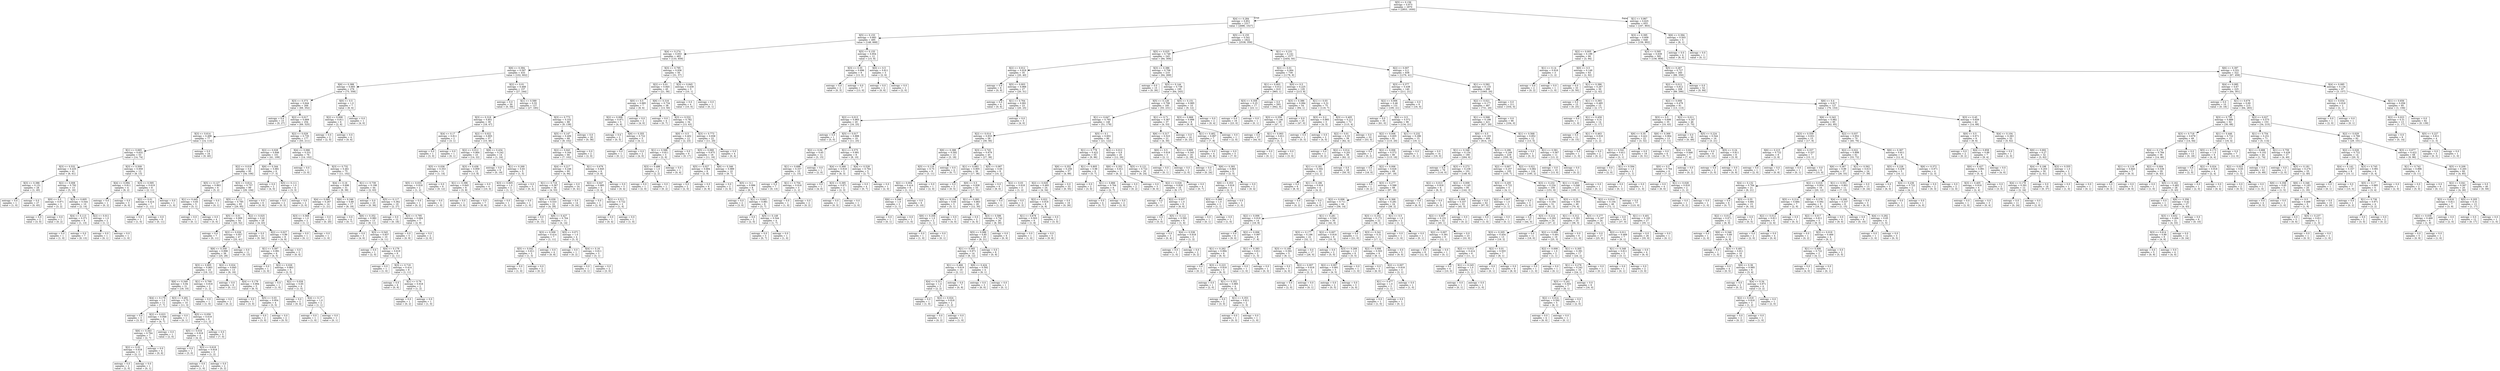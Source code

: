 digraph Tree {
node [shape=box] ;
0 [label="X[5] <= 0.156\nentropy = 0.973\nsamples = 2970\nvalue = [2853, 1930]"] ;
1 [label="X[4] <= 0.284\nentropy = 0.851\nsamples = 2317\nvalue = [2686, 1027]"] ;
0 -> 1 [labeldistance=2.5, labelangle=45, headlabel="True"] ;
2 [label="X[5] <= 0.153\nentropy = 0.683\nsamples = 495\nvalue = [148, 668]"] ;
1 -> 2 ;
3 [label="X[4] <= 0.274\nentropy = 0.653\nsamples = 483\nvalue = [133, 659]"] ;
2 -> 3 ;
4 [label="X[6] <= 0.394\nentropy = 0.597\nsamples = 433\nvalue = [102, 602]"] ;
3 -> 4 ;
5 [label="X[6] <= 0.388\nentropy = 0.665\nsamples = 276\nvalue = [75, 358]"] ;
4 -> 5 ;
6 [label="X[3] <= 0.373\nentropy = 0.644\nsamples = 269\nvalue = [69, 352]"] ;
5 -> 6 ;
7 [label="entropy = 0.0\nsamples = 15\nvalue = [0, 27]"] ;
6 -> 7 ;
8 [label="X[2] <= 0.017\nentropy = 0.669\nsamples = 254\nvalue = [69, 325]"] ;
6 -> 8 ;
9 [label="X[3] <= 0.614\nentropy = 0.498\nsamples = 77\nvalue = [14, 114]"] ;
8 -> 9 ;
10 [label="X[1] <= 0.665\nentropy = 0.632\nsamples = 53\nvalue = [14, 74]"] ;
9 -> 10 ;
11 [label="X[3] <= 0.532\nentropy = 0.435\nsamples = 41\nvalue = [6, 61]"] ;
10 -> 11 ;
12 [label="X[3] <= 0.386\nentropy = 0.151\nsamples = 28\nvalue = [1, 45]"] ;
11 -> 12 ;
13 [label="entropy = 0.0\nsamples = 1\nvalue = [1, 0]"] ;
12 -> 13 ;
14 [label="entropy = 0.0\nsamples = 27\nvalue = [0, 45]"] ;
12 -> 14 ;
15 [label="X[2] <= 0.008\nentropy = 0.792\nsamples = 13\nvalue = [5, 16]"] ;
11 -> 15 ;
16 [label="X[0] <= 0.5\nentropy = 0.971\nsamples = 3\nvalue = [3, 2]"] ;
15 -> 16 ;
17 [label="entropy = 0.0\nsamples = 2\nvalue = [3, 0]"] ;
16 -> 17 ;
18 [label="entropy = 0.0\nsamples = 1\nvalue = [0, 2]"] ;
16 -> 18 ;
19 [label="X[3] <= 0.605\nentropy = 0.544\nsamples = 10\nvalue = [2, 14]"] ;
15 -> 19 ;
20 [label="X[4] <= 0.113\nentropy = 0.371\nsamples = 8\nvalue = [1, 13]"] ;
19 -> 20 ;
21 [label="entropy = 0.0\nsamples = 1\nvalue = [1, 0]"] ;
20 -> 21 ;
22 [label="entropy = 0.0\nsamples = 7\nvalue = [0, 13]"] ;
20 -> 22 ;
23 [label="X[2] <= 0.011\nentropy = 1.0\nsamples = 2\nvalue = [1, 1]"] ;
19 -> 23 ;
24 [label="entropy = 0.0\nsamples = 1\nvalue = [0, 1]"] ;
23 -> 24 ;
25 [label="entropy = 0.0\nsamples = 1\nvalue = [1, 0]"] ;
23 -> 25 ;
26 [label="X[3] <= 0.509\nentropy = 0.959\nsamples = 12\nvalue = [8, 13]"] ;
10 -> 26 ;
27 [label="X[4] <= 0.094\nentropy = 0.811\nsamples = 4\nvalue = [6, 2]"] ;
26 -> 27 ;
28 [label="entropy = 0.0\nsamples = 1\nvalue = [0, 2]"] ;
27 -> 28 ;
29 [label="entropy = 0.0\nsamples = 3\nvalue = [6, 0]"] ;
27 -> 29 ;
30 [label="X[3] <= 0.595\nentropy = 0.619\nsamples = 8\nvalue = [2, 11]"] ;
26 -> 30 ;
31 [label="X[2] <= 0.01\nentropy = 0.414\nsamples = 7\nvalue = [1, 11]"] ;
30 -> 31 ;
32 [label="entropy = 0.0\nsamples = 1\nvalue = [1, 0]"] ;
31 -> 32 ;
33 [label="entropy = 0.0\nsamples = 6\nvalue = [0, 11]"] ;
31 -> 33 ;
34 [label="entropy = 0.0\nsamples = 1\nvalue = [1, 0]"] ;
30 -> 34 ;
35 [label="entropy = 0.0\nsamples = 24\nvalue = [0, 40]"] ;
9 -> 35 ;
36 [label="X[2] <= 0.029\nentropy = 0.735\nsamples = 177\nvalue = [55, 211]"] ;
8 -> 36 ;
37 [label="X[2] <= 0.028\nentropy = 0.846\nsamples = 101\nvalue = [41, 109]"] ;
36 -> 37 ;
38 [label="X[2] <= 0.018\nentropy = 0.8\nsamples = 95\nvalue = [34, 106]"] ;
37 -> 38 ;
39 [label="X[5] <= 0.127\nentropy = 0.863\nsamples = 6\nvalue = [5, 2]"] ;
38 -> 39 ;
40 [label="X[1] <= 0.445\nentropy = 0.65\nsamples = 5\nvalue = [5, 1]"] ;
39 -> 40 ;
41 [label="entropy = 0.0\nsamples = 1\nvalue = [0, 1]"] ;
40 -> 41 ;
42 [label="entropy = 0.0\nsamples = 4\nvalue = [5, 0]"] ;
40 -> 42 ;
43 [label="entropy = 0.0\nsamples = 1\nvalue = [0, 1]"] ;
39 -> 43 ;
44 [label="X[3] <= 0.814\nentropy = 0.757\nsamples = 89\nvalue = [29, 104]"] ;
38 -> 44 ;
45 [label="X[5] <= 0.111\nentropy = 0.785\nsamples = 83\nvalue = [29, 95]"] ;
44 -> 45 ;
46 [label="X[5] <= 0.01\nentropy = 0.909\nsamples = 54\nvalue = [25, 52]"] ;
45 -> 46 ;
47 [label="entropy = 0.0\nsamples = 7\nvalue = [0, 11]"] ;
46 -> 47 ;
48 [label="X[2] <= 0.026\nentropy = 0.957\nsamples = 47\nvalue = [25, 41]"] ;
46 -> 48 ;
49 [label="X[6] <= 0.358\nentropy = 0.998\nsamples = 36\nvalue = [25, 28]"] ;
48 -> 49 ;
50 [label="X[3] <= 0.805\nentropy = 0.963\nsamples = 23\nvalue = [19, 12]"] ;
49 -> 50 ;
51 [label="X[6] <= 0.349\nentropy = 0.94\nsamples = 21\nvalue = [18, 10]"] ;
50 -> 51 ;
52 [label="X[4] <= 0.179\nentropy = 1.0\nsamples = 11\nvalue = [7, 7]"] ;
51 -> 52 ;
53 [label="entropy = 0.0\nsamples = 3\nvalue = [3, 0]"] ;
52 -> 53 ;
54 [label="X[2] <= 0.023\nentropy = 0.946\nsamples = 8\nvalue = [4, 7]"] ;
52 -> 54 ;
55 [label="X[6] <= 0.343\nentropy = 0.764\nsamples = 7\nvalue = [2, 7]"] ;
54 -> 55 ;
56 [label="X[2] <= 0.02\nentropy = 0.918\nsamples = 3\nvalue = [2, 1]"] ;
55 -> 56 ;
57 [label="entropy = 0.0\nsamples = 2\nvalue = [2, 0]"] ;
56 -> 57 ;
58 [label="entropy = 0.0\nsamples = 1\nvalue = [0, 1]"] ;
56 -> 58 ;
59 [label="entropy = 0.0\nsamples = 4\nvalue = [0, 6]"] ;
55 -> 59 ;
60 [label="entropy = 0.0\nsamples = 1\nvalue = [2, 0]"] ;
54 -> 60 ;
61 [label="X[3] <= 0.491\nentropy = 0.75\nsamples = 10\nvalue = [11, 3]"] ;
51 -> 61 ;
62 [label="entropy = 0.0\nsamples = 1\nvalue = [0, 1]"] ;
61 -> 62 ;
63 [label="X[5] <= 0.059\nentropy = 0.619\nsamples = 9\nvalue = [11, 2]"] ;
61 -> 63 ;
64 [label="X[5] <= 0.016\nentropy = 0.918\nsamples = 4\nvalue = [4, 2]"] ;
63 -> 64 ;
65 [label="entropy = 0.0\nsamples = 1\nvalue = [3, 0]"] ;
64 -> 65 ;
66 [label="X[3] <= 0.618\nentropy = 0.918\nsamples = 3\nvalue = [1, 2]"] ;
64 -> 66 ;
67 [label="entropy = 0.0\nsamples = 1\nvalue = [1, 0]"] ;
66 -> 67 ;
68 [label="entropy = 0.0\nsamples = 2\nvalue = [0, 2]"] ;
66 -> 68 ;
69 [label="entropy = 0.0\nsamples = 5\nvalue = [7, 0]"] ;
63 -> 69 ;
70 [label="X[1] <= 0.769\nentropy = 0.918\nsamples = 2\nvalue = [1, 2]"] ;
50 -> 70 ;
71 [label="entropy = 0.0\nsamples = 1\nvalue = [1, 0]"] ;
70 -> 71 ;
72 [label="entropy = 0.0\nsamples = 1\nvalue = [0, 2]"] ;
70 -> 72 ;
73 [label="X[2] <= 0.024\nentropy = 0.845\nsamples = 13\nvalue = [6, 16]"] ;
49 -> 73 ;
74 [label="entropy = 0.0\nsamples = 8\nvalue = [0, 11]"] ;
73 -> 74 ;
75 [label="X[4] <= 0.179\nentropy = 0.994\nsamples = 5\nvalue = [6, 5]"] ;
73 -> 75 ;
76 [label="entropy = 0.0\nsamples = 1\nvalue = [3, 0]"] ;
75 -> 76 ;
77 [label="X[5] <= 0.03\nentropy = 0.954\nsamples = 4\nvalue = [3, 5]"] ;
75 -> 77 ;
78 [label="entropy = 0.0\nsamples = 2\nvalue = [3, 0]"] ;
77 -> 78 ;
79 [label="entropy = 0.0\nsamples = 2\nvalue = [0, 5]"] ;
77 -> 79 ;
80 [label="entropy = 0.0\nsamples = 11\nvalue = [0, 13]"] ;
48 -> 80 ;
81 [label="X[2] <= 0.025\nentropy = 0.42\nsamples = 29\nvalue = [4, 43]"] ;
45 -> 81 ;
82 [label="entropy = 0.0\nsamples = 21\nvalue = [0, 34]"] ;
81 -> 82 ;
83 [label="X[2] <= 0.027\nentropy = 0.89\nsamples = 8\nvalue = [4, 9]"] ;
81 -> 83 ;
84 [label="X[1] <= 0.587\nentropy = 0.991\nsamples = 6\nvalue = [4, 5]"] ;
83 -> 84 ;
85 [label="entropy = 0.0\nsamples = 1\nvalue = [2, 0]"] ;
84 -> 85 ;
86 [label="X[2] <= 0.026\nentropy = 0.863\nsamples = 5\nvalue = [2, 5]"] ;
84 -> 86 ;
87 [label="entropy = 0.0\nsamples = 1\nvalue = [1, 0]"] ;
86 -> 87 ;
88 [label="X[2] <= 0.026\nentropy = 0.65\nsamples = 4\nvalue = [1, 5]"] ;
86 -> 88 ;
89 [label="entropy = 0.0\nsamples = 2\nvalue = [0, 4]"] ;
88 -> 89 ;
90 [label="X[4] <= 0.17\nentropy = 1.0\nsamples = 2\nvalue = [1, 1]"] ;
88 -> 90 ;
91 [label="entropy = 0.0\nsamples = 1\nvalue = [1, 0]"] ;
90 -> 91 ;
92 [label="entropy = 0.0\nsamples = 1\nvalue = [0, 1]"] ;
90 -> 92 ;
93 [label="entropy = 0.0\nsamples = 2\nvalue = [0, 4]"] ;
83 -> 93 ;
94 [label="entropy = 0.0\nsamples = 6\nvalue = [0, 9]"] ;
44 -> 94 ;
95 [label="X[6] <= 0.344\nentropy = 0.881\nsamples = 6\nvalue = [7, 3]"] ;
37 -> 95 ;
96 [label="entropy = 0.0\nsamples = 2\nvalue = [4, 0]"] ;
95 -> 96 ;
97 [label="X[5] <= 0.111\nentropy = 1.0\nsamples = 4\nvalue = [3, 3]"] ;
95 -> 97 ;
98 [label="entropy = 0.0\nsamples = 2\nvalue = [0, 3]"] ;
97 -> 98 ;
99 [label="entropy = 0.0\nsamples = 2\nvalue = [3, 0]"] ;
97 -> 99 ;
100 [label="X[4] <= 0.066\nentropy = 0.531\nsamples = 76\nvalue = [14, 102]"] ;
36 -> 100 ;
101 [label="entropy = 0.0\nsamples = 1\nvalue = [3, 0]"] ;
100 -> 101 ;
102 [label="X[3] <= 0.732\nentropy = 0.461\nsamples = 75\nvalue = [11, 102]"] ;
100 -> 102 ;
103 [label="X[4] <= 0.16\nentropy = 0.696\nsamples = 31\nvalue = [9, 39]"] ;
102 -> 103 ;
104 [label="X[4] <= 0.085\nentropy = 0.267\nsamples = 14\nvalue = [1, 21]"] ;
103 -> 104 ;
105 [label="X[3] <= 0.568\nentropy = 1.0\nsamples = 2\nvalue = [1, 1]"] ;
104 -> 105 ;
106 [label="entropy = 0.0\nsamples = 1\nvalue = [0, 1]"] ;
105 -> 106 ;
107 [label="entropy = 0.0\nsamples = 1\nvalue = [1, 0]"] ;
105 -> 107 ;
108 [label="entropy = 0.0\nsamples = 12\nvalue = [0, 20]"] ;
104 -> 108 ;
109 [label="X[6] <= 0.346\nentropy = 0.89\nsamples = 17\nvalue = [8, 18]"] ;
103 -> 109 ;
110 [label="entropy = 0.0\nsamples = 4\nvalue = [0, 7]"] ;
109 -> 110 ;
111 [label="X[6] <= 0.352\nentropy = 0.982\nsamples = 13\nvalue = [8, 11]"] ;
109 -> 111 ;
112 [label="entropy = 0.0\nsamples = 3\nvalue = [4, 0]"] ;
111 -> 112 ;
113 [label="X[3] <= 0.545\nentropy = 0.837\nsamples = 10\nvalue = [4, 11]"] ;
111 -> 113 ;
114 [label="entropy = 0.0\nsamples = 1\nvalue = [2, 0]"] ;
113 -> 114 ;
115 [label="X[4] <= 0.179\nentropy = 0.619\nsamples = 9\nvalue = [2, 11]"] ;
113 -> 115 ;
116 [label="entropy = 0.0\nsamples = 1\nvalue = [1, 0]"] ;
115 -> 116 ;
117 [label="X[3] <= 0.718\nentropy = 0.414\nsamples = 8\nvalue = [1, 11]"] ;
115 -> 117 ;
118 [label="entropy = 0.0\nsamples = 6\nvalue = [0, 9]"] ;
117 -> 118 ;
119 [label="X[1] <= 0.76\nentropy = 0.918\nsamples = 2\nvalue = [1, 2]"] ;
117 -> 119 ;
120 [label="entropy = 0.0\nsamples = 1\nvalue = [0, 2]"] ;
119 -> 120 ;
121 [label="entropy = 0.0\nsamples = 1\nvalue = [1, 0]"] ;
119 -> 121 ;
122 [label="X[1] <= 0.739\nentropy = 0.198\nsamples = 44\nvalue = [2, 63]"] ;
102 -> 122 ;
123 [label="entropy = 0.0\nsamples = 25\nvalue = [0, 36]"] ;
122 -> 123 ;
124 [label="X[5] <= 0.117\nentropy = 0.362\nsamples = 19\nvalue = [2, 27]"] ;
122 -> 124 ;
125 [label="entropy = 0.0\nsamples = 12\nvalue = [0, 18]"] ;
124 -> 125 ;
126 [label="X[3] <= 0.795\nentropy = 0.684\nsamples = 7\nvalue = [2, 9]"] ;
124 -> 126 ;
127 [label="entropy = 0.0\nsamples = 5\nvalue = [0, 9]"] ;
126 -> 127 ;
128 [label="entropy = 0.0\nsamples = 2\nvalue = [2, 0]"] ;
126 -> 128 ;
129 [label="X[0] <= 0.5\nentropy = 1.0\nsamples = 7\nvalue = [6, 6]"] ;
5 -> 129 ;
130 [label="X[2] <= 0.008\nentropy = 0.811\nsamples = 6\nvalue = [2, 6]"] ;
129 -> 130 ;
131 [label="entropy = 0.0\nsamples = 2\nvalue = [2, 0]"] ;
130 -> 131 ;
132 [label="entropy = 0.0\nsamples = 4\nvalue = [0, 6]"] ;
130 -> 132 ;
133 [label="entropy = 0.0\nsamples = 1\nvalue = [4, 0]"] ;
129 -> 133 ;
134 [label="X[2] <= 0.01\nentropy = 0.468\nsamples = 157\nvalue = [27, 244]"] ;
4 -> 134 ;
135 [label="entropy = 0.0\nsamples = 30\nvalue = [0, 59]"] ;
134 -> 135 ;
136 [label="X[1] <= 0.589\nentropy = 0.55\nsamples = 127\nvalue = [27, 185]"] ;
134 -> 136 ;
137 [label="X[3] <= 0.318\nentropy = 0.851\nsamples = 39\nvalue = [18, 47]"] ;
136 -> 137 ;
138 [label="X[4] <= 0.17\nentropy = 0.811\nsamples = 2\nvalue = [3, 1]"] ;
137 -> 138 ;
139 [label="entropy = 0.0\nsamples = 1\nvalue = [3, 0]"] ;
138 -> 139 ;
140 [label="entropy = 0.0\nsamples = 1\nvalue = [0, 1]"] ;
138 -> 140 ;
141 [label="X[2] <= 0.022\nentropy = 0.805\nsamples = 37\nvalue = [15, 46]"] ;
137 -> 141 ;
142 [label="X[2] <= 0.012\nentropy = 0.964\nsamples = 23\nvalue = [14, 22]"] ;
141 -> 142 ;
143 [label="X[5] <= 0.036\nentropy = 0.353\nsamples = 11\nvalue = [1, 14]"] ;
142 -> 143 ;
144 [label="X[5] <= 0.033\nentropy = 0.918\nsamples = 2\nvalue = [1, 2]"] ;
143 -> 144 ;
145 [label="entropy = 0.0\nsamples = 1\nvalue = [0, 2]"] ;
144 -> 145 ;
146 [label="entropy = 0.0\nsamples = 1\nvalue = [1, 0]"] ;
144 -> 146 ;
147 [label="entropy = 0.0\nsamples = 9\nvalue = [0, 12]"] ;
143 -> 147 ;
148 [label="X[3] <= 0.436\nentropy = 0.959\nsamples = 12\nvalue = [13, 8]"] ;
142 -> 148 ;
149 [label="X[1] <= 0.396\nentropy = 0.845\nsamples = 8\nvalue = [3, 8]"] ;
148 -> 149 ;
150 [label="entropy = 0.0\nsamples = 1\nvalue = [3, 0]"] ;
149 -> 150 ;
151 [label="entropy = 0.0\nsamples = 7\nvalue = [0, 8]"] ;
149 -> 151 ;
152 [label="entropy = 0.0\nsamples = 4\nvalue = [10, 0]"] ;
148 -> 152 ;
153 [label="X[6] <= 0.434\nentropy = 0.242\nsamples = 14\nvalue = [1, 24]"] ;
141 -> 153 ;
154 [label="entropy = 0.0\nsamples = 9\nvalue = [0, 19]"] ;
153 -> 154 ;
155 [label="X[1] <= 0.269\nentropy = 0.65\nsamples = 5\nvalue = [1, 5]"] ;
153 -> 155 ;
156 [label="X[3] <= 0.605\nentropy = 1.0\nsamples = 2\nvalue = [1, 1]"] ;
155 -> 156 ;
157 [label="entropy = 0.0\nsamples = 1\nvalue = [0, 1]"] ;
156 -> 157 ;
158 [label="entropy = 0.0\nsamples = 1\nvalue = [1, 0]"] ;
156 -> 158 ;
159 [label="entropy = 0.0\nsamples = 3\nvalue = [0, 4]"] ;
155 -> 159 ;
160 [label="X[3] <= 0.773\nentropy = 0.332\nsamples = 88\nvalue = [9, 138]"] ;
136 -> 160 ;
161 [label="X[5] <= 0.147\nentropy = 0.406\nsamples = 68\nvalue = [9, 102]"] ;
160 -> 161 ;
162 [label="X[2] <= 0.043\nentropy = 0.344\nsamples = 66\nvalue = [7, 102]"] ;
161 -> 162 ;
163 [label="X[4] <= 0.217\nentropy = 0.246\nsamples = 60\nvalue = [4, 94]"] ;
162 -> 163 ;
164 [label="X[1] <= 0.718\nentropy = 0.367\nsamples = 36\nvalue = [4, 53]"] ;
163 -> 164 ;
165 [label="X[5] <= 0.039\nentropy = 0.533\nsamples = 22\nvalue = [4, 29]"] ;
164 -> 165 ;
166 [label="entropy = 0.0\nsamples = 11\nvalue = [0, 15]"] ;
165 -> 166 ;
167 [label="X[6] <= 0.427\nentropy = 0.764\nsamples = 11\nvalue = [4, 14]"] ;
165 -> 167 ;
168 [label="X[3] <= 0.509\nentropy = 0.414\nsamples = 7\nvalue = [1, 11]"] ;
167 -> 168 ;
169 [label="X[5] <= 0.042\nentropy = 0.811\nsamples = 3\nvalue = [1, 3]"] ;
168 -> 169 ;
170 [label="entropy = 0.0\nsamples = 1\nvalue = [1, 0]"] ;
169 -> 170 ;
171 [label="entropy = 0.0\nsamples = 2\nvalue = [0, 3]"] ;
169 -> 171 ;
172 [label="entropy = 0.0\nsamples = 4\nvalue = [0, 8]"] ;
168 -> 172 ;
173 [label="X[5] <= 0.071\nentropy = 1.0\nsamples = 4\nvalue = [3, 3]"] ;
167 -> 173 ;
174 [label="entropy = 0.0\nsamples = 1\nvalue = [0, 2]"] ;
173 -> 174 ;
175 [label="X[4] <= 0.16\nentropy = 0.811\nsamples = 3\nvalue = [3, 1]"] ;
173 -> 175 ;
176 [label="entropy = 0.0\nsamples = 1\nvalue = [0, 1]"] ;
175 -> 176 ;
177 [label="entropy = 0.0\nsamples = 2\nvalue = [3, 0]"] ;
175 -> 177 ;
178 [label="entropy = 0.0\nsamples = 14\nvalue = [0, 24]"] ;
164 -> 178 ;
179 [label="entropy = 0.0\nsamples = 24\nvalue = [0, 41]"] ;
163 -> 179 ;
180 [label="X[1] <= 0.679\nentropy = 0.845\nsamples = 6\nvalue = [3, 8]"] ;
162 -> 180 ;
181 [label="X[2] <= 0.047\nentropy = 0.985\nsamples = 3\nvalue = [3, 4]"] ;
180 -> 181 ;
182 [label="entropy = 0.0\nsamples = 1\nvalue = [2, 0]"] ;
181 -> 182 ;
183 [label="X[2] <= 0.511\nentropy = 0.722\nsamples = 2\nvalue = [1, 4]"] ;
181 -> 183 ;
184 [label="entropy = 0.0\nsamples = 1\nvalue = [0, 4]"] ;
183 -> 184 ;
185 [label="entropy = 0.0\nsamples = 1\nvalue = [1, 0]"] ;
183 -> 185 ;
186 [label="entropy = 0.0\nsamples = 3\nvalue = [0, 4]"] ;
180 -> 186 ;
187 [label="entropy = 0.0\nsamples = 2\nvalue = [2, 0]"] ;
161 -> 187 ;
188 [label="entropy = 0.0\nsamples = 20\nvalue = [0, 36]"] ;
160 -> 188 ;
189 [label="X[3] <= 0.795\nentropy = 0.936\nsamples = 50\nvalue = [31, 57]"] ;
3 -> 189 ;
190 [label="X[2] <= 0.01\nentropy = 0.845\nsamples = 45\nvalue = [21, 56]"] ;
189 -> 190 ;
191 [label="X[0] <= 0.5\nentropy = 0.985\nsamples = 7\nvalue = [8, 6]"] ;
190 -> 191 ;
192 [label="X[2] <= 0.008\nentropy = 0.971\nsamples = 5\nvalue = [4, 6]"] ;
191 -> 192 ;
193 [label="entropy = 0.0\nsamples = 2\nvalue = [0, 5]"] ;
192 -> 193 ;
194 [label="X[6] <= 0.355\nentropy = 0.722\nsamples = 3\nvalue = [4, 1]"] ;
192 -> 194 ;
195 [label="entropy = 0.0\nsamples = 1\nvalue = [0, 1]"] ;
194 -> 195 ;
196 [label="entropy = 0.0\nsamples = 2\nvalue = [4, 0]"] ;
194 -> 196 ;
197 [label="entropy = 0.0\nsamples = 2\nvalue = [4, 0]"] ;
191 -> 197 ;
198 [label="X[6] <= 0.316\nentropy = 0.734\nsamples = 38\nvalue = [13, 50]"] ;
190 -> 198 ;
199 [label="entropy = 0.0\nsamples = 4\nvalue = [0, 7]"] ;
198 -> 199 ;
200 [label="X[3] <= 0.532\nentropy = 0.782\nsamples = 34\nvalue = [13, 43]"] ;
198 -> 200 ;
201 [label="X[0] <= 0.5\nentropy = 0.402\nsamples = 12\nvalue = [2, 23]"] ;
200 -> 201 ;
202 [label="X[1] <= 0.588\nentropy = 0.811\nsamples = 3\nvalue = [2, 6]"] ;
201 -> 202 ;
203 [label="X[3] <= 0.486\nentropy = 1.0\nsamples = 2\nvalue = [2, 2]"] ;
202 -> 203 ;
204 [label="entropy = 0.0\nsamples = 1\nvalue = [2, 0]"] ;
203 -> 204 ;
205 [label="entropy = 0.0\nsamples = 1\nvalue = [0, 2]"] ;
203 -> 205 ;
206 [label="entropy = 0.0\nsamples = 1\nvalue = [0, 4]"] ;
202 -> 206 ;
207 [label="entropy = 0.0\nsamples = 9\nvalue = [0, 17]"] ;
201 -> 207 ;
208 [label="X[3] <= 0.773\nentropy = 0.938\nsamples = 22\nvalue = [11, 20]"] ;
200 -> 208 ;
209 [label="X[5] <= 0.069\nentropy = 0.975\nsamples = 18\nvalue = [11, 16]"] ;
208 -> 209 ;
210 [label="X[5] <= 0.027\nentropy = 0.684\nsamples = 8\nvalue = [2, 9]"] ;
209 -> 210 ;
211 [label="entropy = 0.0\nsamples = 2\nvalue = [2, 0]"] ;
210 -> 211 ;
212 [label="entropy = 0.0\nsamples = 6\nvalue = [0, 9]"] ;
210 -> 212 ;
213 [label="X[6] <= 0.346\nentropy = 0.989\nsamples = 10\nvalue = [9, 7]"] ;
209 -> 213 ;
214 [label="entropy = 0.0\nsamples = 2\nvalue = [3, 0]"] ;
213 -> 214 ;
215 [label="X[5] <= 0.1\nentropy = 0.996\nsamples = 8\nvalue = [6, 7]"] ;
213 -> 215 ;
216 [label="entropy = 0.0\nsamples = 2\nvalue = [3, 0]"] ;
215 -> 216 ;
217 [label="X[1] <= 0.643\nentropy = 0.881\nsamples = 6\nvalue = [3, 7]"] ;
215 -> 217 ;
218 [label="entropy = 0.0\nsamples = 2\nvalue = [2, 0]"] ;
217 -> 218 ;
219 [label="X[5] <= 0.149\nentropy = 0.544\nsamples = 4\nvalue = [1, 7]"] ;
217 -> 219 ;
220 [label="entropy = 0.0\nsamples = 3\nvalue = [0, 7]"] ;
219 -> 220 ;
221 [label="entropy = 0.0\nsamples = 1\nvalue = [1, 0]"] ;
219 -> 221 ;
222 [label="entropy = 0.0\nsamples = 4\nvalue = [0, 4]"] ;
208 -> 222 ;
223 [label="X[3] <= 0.845\nentropy = 0.439\nsamples = 5\nvalue = [10, 1]"] ;
189 -> 223 ;
224 [label="entropy = 0.0\nsamples = 4\nvalue = [10, 0]"] ;
223 -> 224 ;
225 [label="entropy = 0.0\nsamples = 1\nvalue = [0, 1]"] ;
223 -> 225 ;
226 [label="X[5] <= 0.155\nentropy = 0.954\nsamples = 12\nvalue = [15, 9]"] ;
2 -> 226 ;
227 [label="X[3] <= 0.55\nentropy = 0.696\nsamples = 9\nvalue = [13, 3]"] ;
226 -> 227 ;
228 [label="entropy = 0.0\nsamples = 2\nvalue = [0, 3]"] ;
227 -> 228 ;
229 [label="entropy = 0.0\nsamples = 7\nvalue = [13, 0]"] ;
227 -> 229 ;
230 [label="X[0] <= 0.5\nentropy = 0.811\nsamples = 3\nvalue = [2, 6]"] ;
226 -> 230 ;
231 [label="entropy = 0.0\nsamples = 2\nvalue = [0, 6]"] ;
230 -> 231 ;
232 [label="entropy = 0.0\nsamples = 1\nvalue = [2, 0]"] ;
230 -> 232 ;
233 [label="X[5] <= 0.155\nentropy = 0.541\nsamples = 1822\nvalue = [2538, 359]"] ;
1 -> 233 ;
234 [label="X[5] <= 0.025\nentropy = 0.749\nsamples = 245\nvalue = [84, 309]"] ;
233 -> 234 ;
235 [label="X[2] <= 0.012\nentropy = 0.918\nsamples = 35\nvalue = [20, 40]"] ;
234 -> 235 ;
236 [label="entropy = 0.0\nsamples = 8\nvalue = [0, 9]"] ;
235 -> 236 ;
237 [label="X[5] <= 0.003\nentropy = 0.966\nsamples = 27\nvalue = [20, 31]"] ;
235 -> 237 ;
238 [label="entropy = 0.0\nsamples = 4\nvalue = [0, 6]"] ;
237 -> 238 ;
239 [label="X[1] <= 0.764\nentropy = 0.991\nsamples = 23\nvalue = [20, 25]"] ;
237 -> 239 ;
240 [label="X[2] <= 0.013\nentropy = 0.965\nsamples = 20\nvalue = [16, 25]"] ;
239 -> 240 ;
241 [label="entropy = 0.0\nsamples = 1\nvalue = [5, 0]"] ;
240 -> 241 ;
242 [label="X[5] <= 0.017\nentropy = 0.888\nsamples = 19\nvalue = [11, 25]"] ;
240 -> 242 ;
243 [label="X[2] <= 0.04\nentropy = 0.65\nsamples = 11\nvalue = [3, 15]"] ;
242 -> 243 ;
244 [label="X[1] <= 0.688\nentropy = 0.337\nsamples = 10\nvalue = [1, 15]"] ;
243 -> 244 ;
245 [label="entropy = 0.0\nsamples = 7\nvalue = [0, 13]"] ;
244 -> 245 ;
246 [label="X[1] <= 0.704\nentropy = 0.918\nsamples = 3\nvalue = [1, 2]"] ;
244 -> 246 ;
247 [label="entropy = 0.0\nsamples = 1\nvalue = [1, 0]"] ;
246 -> 247 ;
248 [label="entropy = 0.0\nsamples = 2\nvalue = [0, 2]"] ;
246 -> 248 ;
249 [label="entropy = 0.0\nsamples = 1\nvalue = [2, 0]"] ;
243 -> 249 ;
250 [label="X[1] <= 0.575\nentropy = 0.991\nsamples = 8\nvalue = [8, 10]"] ;
242 -> 250 ;
251 [label="X[4] <= 0.368\nentropy = 0.918\nsamples = 3\nvalue = [6, 3]"] ;
250 -> 251 ;
252 [label="entropy = 0.0\nsamples = 1\nvalue = [4, 0]"] ;
251 -> 252 ;
253 [label="X[3] <= 0.395\nentropy = 0.971\nsamples = 2\nvalue = [2, 3]"] ;
251 -> 253 ;
254 [label="entropy = 0.0\nsamples = 1\nvalue = [0, 3]"] ;
253 -> 254 ;
255 [label="entropy = 0.0\nsamples = 1\nvalue = [2, 0]"] ;
253 -> 255 ;
256 [label="X[4] <= 0.528\nentropy = 0.764\nsamples = 5\nvalue = [2, 7]"] ;
250 -> 256 ;
257 [label="entropy = 0.0\nsamples = 4\nvalue = [0, 7]"] ;
256 -> 257 ;
258 [label="entropy = 0.0\nsamples = 1\nvalue = [2, 0]"] ;
256 -> 258 ;
259 [label="entropy = 0.0\nsamples = 3\nvalue = [4, 0]"] ;
239 -> 259 ;
260 [label="X[3] <= 0.386\nentropy = 0.706\nsamples = 210\nvalue = [64, 269]"] ;
234 -> 260 ;
261 [label="entropy = 0.0\nsamples = 15\nvalue = [0, 26]"] ;
260 -> 261 ;
262 [label="X[5] <= 0.144\nentropy = 0.739\nsamples = 195\nvalue = [64, 243]"] ;
260 -> 262 ;
263 [label="X[5] <= 0.128\nentropy = 0.706\nsamples = 185\nvalue = [55, 231]"] ;
262 -> 263 ;
264 [label="X[1] <= 0.647\nentropy = 0.765\nsamples = 148\nvalue = [51, 178]"] ;
263 -> 264 ;
265 [label="X[2] <= 0.014\nentropy = 0.933\nsamples = 58\nvalue = [30, 56]"] ;
264 -> 265 ;
266 [label="X[6] <= 0.388\nentropy = 0.592\nsamples = 13\nvalue = [3, 18]"] ;
265 -> 266 ;
267 [label="X[5] <= 0.116\nentropy = 0.75\nsamples = 9\nvalue = [3, 11]"] ;
266 -> 267 ;
268 [label="X[2] <= 0.004\nentropy = 0.414\nsamples = 8\nvalue = [1, 11]"] ;
267 -> 268 ;
269 [label="X[6] <= 0.346\nentropy = 1.0\nsamples = 2\nvalue = [1, 1]"] ;
268 -> 269 ;
270 [label="entropy = 0.0\nsamples = 1\nvalue = [0, 1]"] ;
269 -> 270 ;
271 [label="entropy = 0.0\nsamples = 1\nvalue = [1, 0]"] ;
269 -> 271 ;
272 [label="entropy = 0.0\nsamples = 6\nvalue = [0, 10]"] ;
268 -> 272 ;
273 [label="entropy = 0.0\nsamples = 1\nvalue = [2, 0]"] ;
267 -> 273 ;
274 [label="entropy = 0.0\nsamples = 4\nvalue = [0, 7]"] ;
266 -> 274 ;
275 [label="X[3] <= 0.745\nentropy = 0.979\nsamples = 45\nvalue = [27, 38]"] ;
265 -> 275 ;
276 [label="X[1] <= 0.083\nentropy = 0.905\nsamples = 36\nvalue = [17, 36]"] ;
275 -> 276 ;
277 [label="entropy = 0.0\nsamples = 3\nvalue = [0, 5]"] ;
276 -> 277 ;
278 [label="X[0] <= 0.5\nentropy = 0.938\nsamples = 33\nvalue = [17, 31]"] ;
276 -> 278 ;
279 [label="X[5] <= 0.104\nentropy = 0.65\nsamples = 5\nvalue = [5, 1]"] ;
278 -> 279 ;
280 [label="X[6] <= 0.356\nentropy = 1.0\nsamples = 2\nvalue = [1, 1]"] ;
279 -> 280 ;
281 [label="entropy = 0.0\nsamples = 1\nvalue = [1, 0]"] ;
280 -> 281 ;
282 [label="entropy = 0.0\nsamples = 1\nvalue = [0, 1]"] ;
280 -> 282 ;
283 [label="entropy = 0.0\nsamples = 3\nvalue = [4, 0]"] ;
279 -> 283 ;
284 [label="X[1] <= 0.093\nentropy = 0.863\nsamples = 28\nvalue = [12, 30]"] ;
278 -> 284 ;
285 [label="entropy = 0.0\nsamples = 2\nvalue = [4, 0]"] ;
284 -> 285 ;
286 [label="X[3] <= 0.586\nentropy = 0.742\nsamples = 26\nvalue = [8, 30]"] ;
284 -> 286 ;
287 [label="X[5] <= 0.086\nentropy = 0.85\nsamples = 20\nvalue = [8, 21]"] ;
286 -> 287 ;
288 [label="X[1] <= 0.565\nentropy = 0.971\nsamples = 14\nvalue = [8, 12]"] ;
287 -> 288 ;
289 [label="X[1] <= 0.466\nentropy = 0.619\nsamples = 10\nvalue = [2, 11]"] ;
288 -> 289 ;
290 [label="X[4] <= 0.311\nentropy = 1.0\nsamples = 3\nvalue = [2, 2]"] ;
289 -> 290 ;
291 [label="entropy = 0.0\nsamples = 1\nvalue = [1, 0]"] ;
290 -> 291 ;
292 [label="X[2] <= 0.024\nentropy = 0.918\nsamples = 2\nvalue = [1, 2]"] ;
290 -> 292 ;
293 [label="entropy = 0.0\nsamples = 1\nvalue = [0, 2]"] ;
292 -> 293 ;
294 [label="entropy = 0.0\nsamples = 1\nvalue = [1, 0]"] ;
292 -> 294 ;
295 [label="entropy = 0.0\nsamples = 7\nvalue = [0, 9]"] ;
289 -> 295 ;
296 [label="X[6] <= 0.424\nentropy = 0.592\nsamples = 4\nvalue = [6, 1]"] ;
288 -> 296 ;
297 [label="entropy = 0.0\nsamples = 3\nvalue = [6, 0]"] ;
296 -> 297 ;
298 [label="entropy = 0.0\nsamples = 1\nvalue = [0, 1]"] ;
296 -> 298 ;
299 [label="entropy = 0.0\nsamples = 6\nvalue = [0, 9]"] ;
287 -> 299 ;
300 [label="entropy = 0.0\nsamples = 6\nvalue = [0, 9]"] ;
286 -> 300 ;
301 [label="X[5] <= 0.087\nentropy = 0.65\nsamples = 9\nvalue = [10, 2]"] ;
275 -> 301 ;
302 [label="entropy = 0.0\nsamples = 6\nvalue = [9, 0]"] ;
301 -> 302 ;
303 [label="X[2] <= 0.03\nentropy = 0.918\nsamples = 3\nvalue = [1, 2]"] ;
301 -> 303 ;
304 [label="entropy = 0.0\nsamples = 1\nvalue = [1, 0]"] ;
303 -> 304 ;
305 [label="entropy = 0.0\nsamples = 2\nvalue = [0, 2]"] ;
303 -> 305 ;
306 [label="X[5] <= 0.1\nentropy = 0.602\nsamples = 90\nvalue = [21, 122]"] ;
264 -> 306 ;
307 [label="X[1] <= 0.778\nentropy = 0.422\nsamples = 65\nvalue = [9, 96]"] ;
306 -> 307 ;
308 [label="X[6] <= 0.352\nentropy = 0.256\nsamples = 57\nvalue = [4, 89]"] ;
307 -> 308 ;
309 [label="X[2] <= 0.029\nentropy = 0.485\nsamples = 24\nvalue = [4, 34]"] ;
308 -> 309 ;
310 [label="X[2] <= 0.022\nentropy = 0.918\nsamples = 8\nvalue = [4, 8]"] ;
309 -> 310 ;
311 [label="X[1] <= 0.678\nentropy = 0.503\nsamples = 6\nvalue = [1, 8]"] ;
310 -> 311 ;
312 [label="entropy = 0.0\nsamples = 1\nvalue = [1, 0]"] ;
311 -> 312 ;
313 [label="entropy = 0.0\nsamples = 5\nvalue = [0, 8]"] ;
311 -> 313 ;
314 [label="entropy = 0.0\nsamples = 2\nvalue = [3, 0]"] ;
310 -> 314 ;
315 [label="entropy = 0.0\nsamples = 16\nvalue = [0, 26]"] ;
309 -> 315 ;
316 [label="entropy = 0.0\nsamples = 33\nvalue = [0, 55]"] ;
308 -> 316 ;
317 [label="X[1] <= 0.805\nentropy = 0.98\nsamples = 8\nvalue = [5, 7]"] ;
307 -> 317 ;
318 [label="entropy = 0.0\nsamples = 2\nvalue = [3, 0]"] ;
317 -> 318 ;
319 [label="X[1] <= 0.866\nentropy = 0.764\nsamples = 6\nvalue = [2, 7]"] ;
317 -> 319 ;
320 [label="entropy = 0.0\nsamples = 4\nvalue = [0, 7]"] ;
319 -> 320 ;
321 [label="entropy = 0.0\nsamples = 2\nvalue = [2, 0]"] ;
319 -> 321 ;
322 [label="X[2] <= 0.012\nentropy = 0.9\nsamples = 25\nvalue = [12, 26]"] ;
306 -> 322 ;
323 [label="X[6] <= 0.352\nentropy = 0.811\nsamples = 5\nvalue = [6, 2]"] ;
322 -> 323 ;
324 [label="entropy = 0.0\nsamples = 2\nvalue = [0, 2]"] ;
323 -> 324 ;
325 [label="entropy = 0.0\nsamples = 3\nvalue = [6, 0]"] ;
323 -> 325 ;
326 [label="X[5] <= 0.121\nentropy = 0.722\nsamples = 20\nvalue = [6, 24]"] ;
322 -> 326 ;
327 [label="X[2] <= 0.026\nentropy = 0.828\nsamples = 16\nvalue = [6, 17]"] ;
326 -> 327 ;
328 [label="entropy = 0.0\nsamples = 7\nvalue = [0, 11]"] ;
327 -> 328 ;
329 [label="X[2] <= 0.037\nentropy = 1.0\nsamples = 9\nvalue = [6, 6]"] ;
327 -> 329 ;
330 [label="entropy = 0.0\nsamples = 3\nvalue = [5, 0]"] ;
329 -> 330 ;
331 [label="X[5] <= 0.112\nentropy = 0.592\nsamples = 6\nvalue = [1, 6]"] ;
329 -> 331 ;
332 [label="entropy = 0.0\nsamples = 3\nvalue = [0, 4]"] ;
331 -> 332 ;
333 [label="X[4] <= 0.538\nentropy = 0.918\nsamples = 3\nvalue = [1, 2]"] ;
331 -> 333 ;
334 [label="entropy = 0.0\nsamples = 1\nvalue = [1, 0]"] ;
333 -> 334 ;
335 [label="entropy = 0.0\nsamples = 2\nvalue = [0, 2]"] ;
333 -> 335 ;
336 [label="entropy = 0.0\nsamples = 4\nvalue = [0, 7]"] ;
326 -> 336 ;
337 [label="X[1] <= 0.71\nentropy = 0.367\nsamples = 37\nvalue = [4, 53]"] ;
263 -> 337 ;
338 [label="X[6] <= 0.317\nentropy = 0.523\nsamples = 21\nvalue = [4, 30]"] ;
337 -> 338 ;
339 [label="X[0] <= 0.5\nentropy = 0.918\nsamples = 3\nvalue = [2, 1]"] ;
338 -> 339 ;
340 [label="entropy = 0.0\nsamples = 1\nvalue = [0, 1]"] ;
339 -> 340 ;
341 [label="entropy = 0.0\nsamples = 2\nvalue = [2, 0]"] ;
339 -> 341 ;
342 [label="X[1] <= 0.669\nentropy = 0.345\nsamples = 18\nvalue = [2, 29]"] ;
338 -> 342 ;
343 [label="entropy = 0.0\nsamples = 13\nvalue = [0, 24]"] ;
342 -> 343 ;
344 [label="X[6] <= 0.393\nentropy = 0.863\nsamples = 5\nvalue = [2, 5]"] ;
342 -> 344 ;
345 [label="X[6] <= 0.353\nentropy = 0.918\nsamples = 3\nvalue = [2, 1]"] ;
344 -> 345 ;
346 [label="X[3] <= 0.568\nentropy = 1.0\nsamples = 2\nvalue = [1, 1]"] ;
345 -> 346 ;
347 [label="entropy = 0.0\nsamples = 1\nvalue = [0, 1]"] ;
346 -> 347 ;
348 [label="entropy = 0.0\nsamples = 1\nvalue = [1, 0]"] ;
346 -> 348 ;
349 [label="entropy = 0.0\nsamples = 1\nvalue = [1, 0]"] ;
345 -> 349 ;
350 [label="entropy = 0.0\nsamples = 2\nvalue = [0, 4]"] ;
344 -> 350 ;
351 [label="entropy = 0.0\nsamples = 16\nvalue = [0, 23]"] ;
337 -> 351 ;
352 [label="X[5] <= 0.151\nentropy = 0.985\nsamples = 10\nvalue = [9, 12]"] ;
262 -> 352 ;
353 [label="X[3] <= 0.868\nentropy = 0.998\nsamples = 8\nvalue = [9, 8]"] ;
352 -> 353 ;
354 [label="X[1] <= 0.462\nentropy = 0.997\nsamples = 7\nvalue = [7, 8]"] ;
353 -> 354 ;
355 [label="entropy = 0.0\nsamples = 4\nvalue = [0, 8]"] ;
354 -> 355 ;
356 [label="entropy = 0.0\nsamples = 3\nvalue = [7, 0]"] ;
354 -> 356 ;
357 [label="entropy = 0.0\nsamples = 1\nvalue = [2, 0]"] ;
353 -> 357 ;
358 [label="entropy = 0.0\nsamples = 2\nvalue = [0, 4]"] ;
352 -> 358 ;
359 [label="X[1] <= 0.231\nentropy = 0.141\nsamples = 1577\nvalue = [2454, 50]"] ;
233 -> 359 ;
360 [label="X[2] <= 0.01\nentropy = 0.064\nsamples = 739\nvalue = [1178, 9]"] ;
359 -> 360 ;
361 [label="X[1] <= 0.003\nentropy = 0.012\nsamples = 610\nvalue = [965, 1]"] ;
360 -> 361 ;
362 [label="X[3] <= 0.359\nentropy = 0.25\nsamples = 17\nvalue = [23, 1]"] ;
361 -> 362 ;
363 [label="entropy = 0.0\nsamples = 16\nvalue = [23, 0]"] ;
362 -> 363 ;
364 [label="entropy = 0.0\nsamples = 1\nvalue = [0, 1]"] ;
362 -> 364 ;
365 [label="entropy = 0.0\nsamples = 593\nvalue = [942, 0]"] ;
361 -> 365 ;
366 [label="X[0] <= 0.5\nentropy = 0.225\nsamples = 129\nvalue = [213, 8]"] ;
360 -> 366 ;
367 [label="X[3] <= 0.386\nentropy = 0.084\nsamples = 54\nvalue = [94, 1]"] ;
366 -> 367 ;
368 [label="X[3] <= 0.359\nentropy = 0.146\nsamples = 29\nvalue = [47, 1]"] ;
367 -> 368 ;
369 [label="entropy = 0.0\nsamples = 27\nvalue = [44, 0]"] ;
368 -> 369 ;
370 [label="X[1] <= 0.063\nentropy = 0.811\nsamples = 2\nvalue = [3, 1]"] ;
368 -> 370 ;
371 [label="entropy = 0.0\nsamples = 1\nvalue = [0, 1]"] ;
370 -> 371 ;
372 [label="entropy = 0.0\nsamples = 1\nvalue = [3, 0]"] ;
370 -> 372 ;
373 [label="entropy = 0.0\nsamples = 25\nvalue = [47, 0]"] ;
367 -> 373 ;
374 [label="X[1] <= 0.03\nentropy = 0.31\nsamples = 75\nvalue = [119, 7]"] ;
366 -> 374 ;
375 [label="X[3] <= 0.2\nentropy = 0.985\nsamples = 3\nvalue = [4, 3]"] ;
374 -> 375 ;
376 [label="entropy = 0.0\nsamples = 1\nvalue = [0, 3]"] ;
375 -> 376 ;
377 [label="entropy = 0.0\nsamples = 2\nvalue = [4, 0]"] ;
375 -> 377 ;
378 [label="X[3] <= 0.405\nentropy = 0.212\nsamples = 72\nvalue = [115, 4]"] ;
374 -> 378 ;
379 [label="X[2] <= 0.01\nentropy = 0.33\nsamples = 39\nvalue = [62, 4]"] ;
378 -> 379 ;
380 [label="entropy = 0.0\nsamples = 1\nvalue = [0, 2]"] ;
379 -> 380 ;
381 [label="X[2] <= 0.014\nentropy = 0.201\nsamples = 38\nvalue = [62, 2]"] ;
379 -> 381 ;
382 [label="X[1] <= 0.181\nentropy = 0.592\nsamples = 10\nvalue = [12, 2]"] ;
381 -> 382 ;
383 [label="entropy = 0.0\nsamples = 6\nvalue = [8, 0]"] ;
382 -> 383 ;
384 [label="X[1] <= 0.186\nentropy = 0.918\nsamples = 4\nvalue = [4, 2]"] ;
382 -> 384 ;
385 [label="entropy = 0.0\nsamples = 1\nvalue = [0, 2]"] ;
384 -> 385 ;
386 [label="entropy = 0.0\nsamples = 3\nvalue = [4, 0]"] ;
384 -> 386 ;
387 [label="entropy = 0.0\nsamples = 28\nvalue = [50, 0]"] ;
381 -> 387 ;
388 [label="entropy = 0.0\nsamples = 33\nvalue = [53, 0]"] ;
378 -> 388 ;
389 [label="X[2] <= 0.007\nentropy = 0.2\nsamples = 838\nvalue = [1276, 41]"] ;
359 -> 389 ;
390 [label="X[3] <= 0.377\nentropy = 0.438\nsamples = 140\nvalue = [211, 21]"] ;
389 -> 390 ;
391 [label="X[2] <= 0.006\nentropy = 0.46\nsamples = 131\nvalue = [195, 21]"] ;
390 -> 391 ;
392 [label="entropy = 0.0\nsamples = 35\nvalue = [61, 0]"] ;
391 -> 392 ;
393 [label="X[0] <= 0.5\nentropy = 0.572\nsamples = 96\nvalue = [134, 21]"] ;
391 -> 393 ;
394 [label="X[2] <= 0.006\nentropy = 0.605\nsamples = 81\nvalue = [115, 20]"] ;
393 -> 394 ;
395 [label="entropy = 0.0\nsamples = 1\nvalue = [0, 2]"] ;
394 -> 395 ;
396 [label="X[2] <= 0.006\nentropy = 0.572\nsamples = 80\nvalue = [115, 18]"] ;
394 -> 396 ;
397 [label="entropy = 0.0\nsamples = 11\nvalue = [18, 0]"] ;
396 -> 397 ;
398 [label="X[2] <= 0.006\nentropy = 0.626\nsamples = 69\nvalue = [97, 18]"] ;
396 -> 398 ;
399 [label="entropy = 0.0\nsamples = 1\nvalue = [0, 2]"] ;
398 -> 399 ;
400 [label="X[3] <= 0.277\nentropy = 0.588\nsamples = 68\nvalue = [97, 16]"] ;
398 -> 400 ;
401 [label="X[2] <= 0.006\nentropy = 0.711\nsamples = 44\nvalue = [58, 14]"] ;
400 -> 401 ;
402 [label="X[2] <= 0.006\nentropy = 0.918\nsamples = 14\nvalue = [16, 8]"] ;
401 -> 402 ;
403 [label="entropy = 0.0\nsamples = 6\nvalue = [9, 0]"] ;
402 -> 403 ;
404 [label="X[2] <= 0.006\nentropy = 0.997\nsamples = 8\nvalue = [7, 8]"] ;
402 -> 404 ;
405 [label="X[1] <= 0.262\nentropy = 0.994\nsamples = 6\nvalue = [6, 5]"] ;
404 -> 405 ;
406 [label="entropy = 0.0\nsamples = 1\nvalue = [0, 2]"] ;
405 -> 406 ;
407 [label="X[3] <= 0.223\nentropy = 0.918\nsamples = 5\nvalue = [6, 3]"] ;
405 -> 407 ;
408 [label="entropy = 0.0\nsamples = 1\nvalue = [2, 0]"] ;
407 -> 408 ;
409 [label="X[1] <= 0.352\nentropy = 0.985\nsamples = 4\nvalue = [4, 3]"] ;
407 -> 409 ;
410 [label="entropy = 0.0\nsamples = 2\nvalue = [3, 0]"] ;
409 -> 410 ;
411 [label="X[1] <= 0.353\nentropy = 0.811\nsamples = 2\nvalue = [1, 3]"] ;
409 -> 411 ;
412 [label="entropy = 0.0\nsamples = 1\nvalue = [0, 3]"] ;
411 -> 412 ;
413 [label="entropy = 0.0\nsamples = 1\nvalue = [1, 0]"] ;
411 -> 413 ;
414 [label="X[1] <= 0.383\nentropy = 0.811\nsamples = 2\nvalue = [1, 3]"] ;
404 -> 414 ;
415 [label="entropy = 0.0\nsamples = 1\nvalue = [1, 0]"] ;
414 -> 415 ;
416 [label="entropy = 0.0\nsamples = 1\nvalue = [0, 3]"] ;
414 -> 416 ;
417 [label="X[1] <= 0.281\nentropy = 0.544\nsamples = 30\nvalue = [42, 6]"] ;
401 -> 417 ;
418 [label="X[3] <= 0.177\nentropy = 0.196\nsamples = 22\nvalue = [32, 1]"] ;
417 -> 418 ;
419 [label="X[3] <= 0.168\nentropy = 0.592\nsamples = 5\nvalue = [6, 1]"] ;
418 -> 419 ;
420 [label="entropy = 0.0\nsamples = 3\nvalue = [4, 0]"] ;
419 -> 420 ;
421 [label="X[2] <= 0.007\nentropy = 0.918\nsamples = 2\nvalue = [2, 1]"] ;
419 -> 421 ;
422 [label="entropy = 0.0\nsamples = 1\nvalue = [2, 0]"] ;
421 -> 422 ;
423 [label="entropy = 0.0\nsamples = 1\nvalue = [0, 1]"] ;
421 -> 423 ;
424 [label="entropy = 0.0\nsamples = 17\nvalue = [26, 0]"] ;
418 -> 424 ;
425 [label="X[2] <= 0.007\nentropy = 0.918\nsamples = 8\nvalue = [10, 5]"] ;
417 -> 425 ;
426 [label="entropy = 0.0\nsamples = 2\nvalue = [5, 0]"] ;
425 -> 426 ;
427 [label="X[3] <= 0.268\nentropy = 1.0\nsamples = 6\nvalue = [5, 5]"] ;
425 -> 427 ;
428 [label="X[2] <= 0.007\nentropy = 0.991\nsamples = 5\nvalue = [4, 5]"] ;
427 -> 428 ;
429 [label="entropy = 0.0\nsamples = 2\nvalue = [0, 5]"] ;
428 -> 429 ;
430 [label="entropy = 0.0\nsamples = 3\nvalue = [4, 0]"] ;
428 -> 430 ;
431 [label="entropy = 0.0\nsamples = 1\nvalue = [1, 0]"] ;
427 -> 431 ;
432 [label="X[3] <= 0.368\nentropy = 0.281\nsamples = 24\nvalue = [39, 2]"] ;
400 -> 432 ;
433 [label="X[3] <= 0.332\nentropy = 0.172\nsamples = 22\nvalue = [38, 1]"] ;
432 -> 433 ;
434 [label="entropy = 0.0\nsamples = 11\nvalue = [21, 0]"] ;
433 -> 434 ;
435 [label="X[3] <= 0.341\nentropy = 0.31\nsamples = 11\nvalue = [17, 1]"] ;
433 -> 435 ;
436 [label="X[2] <= 0.006\nentropy = 0.503\nsamples = 6\nvalue = [8, 1]"] ;
435 -> 436 ;
437 [label="entropy = 0.0\nsamples = 3\nvalue = [6, 0]"] ;
436 -> 437 ;
438 [label="X[2] <= 0.007\nentropy = 0.918\nsamples = 3\nvalue = [2, 1]"] ;
436 -> 438 ;
439 [label="X[1] <= 0.477\nentropy = 1.0\nsamples = 2\nvalue = [1, 1]"] ;
438 -> 439 ;
440 [label="entropy = 0.0\nsamples = 1\nvalue = [1, 0]"] ;
439 -> 440 ;
441 [label="entropy = 0.0\nsamples = 1\nvalue = [0, 1]"] ;
439 -> 441 ;
442 [label="entropy = 0.0\nsamples = 1\nvalue = [1, 0]"] ;
438 -> 442 ;
443 [label="entropy = 0.0\nsamples = 5\nvalue = [9, 0]"] ;
435 -> 443 ;
444 [label="X[1] <= 0.5\nentropy = 1.0\nsamples = 2\nvalue = [1, 1]"] ;
432 -> 444 ;
445 [label="entropy = 0.0\nsamples = 1\nvalue = [1, 0]"] ;
444 -> 445 ;
446 [label="entropy = 0.0\nsamples = 1\nvalue = [0, 1]"] ;
444 -> 446 ;
447 [label="X[1] <= 0.232\nentropy = 0.286\nsamples = 15\nvalue = [19, 1]"] ;
393 -> 447 ;
448 [label="entropy = 0.0\nsamples = 1\nvalue = [0, 1]"] ;
447 -> 448 ;
449 [label="entropy = 0.0\nsamples = 14\nvalue = [19, 0]"] ;
447 -> 449 ;
450 [label="entropy = 0.0\nsamples = 9\nvalue = [16, 0]"] ;
390 -> 450 ;
451 [label="X[1] <= 0.582\nentropy = 0.133\nsamples = 698\nvalue = [1065, 20]"] ;
389 -> 451 ;
452 [label="X[2] <= 0.021\nentropy = 0.177\nsamples = 487\nvalue = [731, 20]"] ;
451 -> 452 ;
453 [label="X[1] <= 0.568\nentropy = 0.199\nsamples = 421\nvalue = [627, 20]"] ;
452 -> 453 ;
454 [label="X[0] <= 0.5\nentropy = 0.163\nsamples = 409\nvalue = [614, 15]"] ;
453 -> 454 ;
455 [label="X[1] <= 0.348\nentropy = 0.154\nsamples = 180\nvalue = [264, 6]"] ;
454 -> 455 ;
456 [label="entropy = 0.0\nsamples = 79\nvalue = [116, 0]"] ;
455 -> 456 ;
457 [label="X[3] <= 0.273\nentropy = 0.238\nsamples = 101\nvalue = [148, 6]"] ;
455 -> 457 ;
458 [label="X[2] <= 0.013\nentropy = 0.918\nsamples = 6\nvalue = [6, 3]"] ;
457 -> 458 ;
459 [label="entropy = 0.0\nsamples = 5\nvalue = [6, 0]"] ;
458 -> 459 ;
460 [label="entropy = 0.0\nsamples = 1\nvalue = [0, 3]"] ;
458 -> 460 ;
461 [label="X[2] <= 0.009\nentropy = 0.145\nsamples = 95\nvalue = [142, 3]"] ;
457 -> 461 ;
462 [label="X[2] <= 0.008\nentropy = 0.337\nsamples = 33\nvalue = [45, 3]"] ;
461 -> 462 ;
463 [label="X[2] <= 0.007\nentropy = 0.151\nsamples = 32\nvalue = [45, 1]"] ;
462 -> 463 ;
464 [label="X[2] <= 0.007\nentropy = 0.391\nsamples = 9\nvalue = [12, 1]"] ;
463 -> 464 ;
465 [label="entropy = 0.0\nsamples = 8\nvalue = [12, 0]"] ;
464 -> 465 ;
466 [label="entropy = 0.0\nsamples = 1\nvalue = [0, 1]"] ;
464 -> 466 ;
467 [label="entropy = 0.0\nsamples = 23\nvalue = [33, 0]"] ;
463 -> 467 ;
468 [label="entropy = 0.0\nsamples = 1\nvalue = [0, 2]"] ;
462 -> 468 ;
469 [label="entropy = 0.0\nsamples = 62\nvalue = [97, 0]"] ;
461 -> 469 ;
470 [label="X[3] <= 0.286\nentropy = 0.169\nsamples = 229\nvalue = [350, 9]"] ;
454 -> 470 ;
471 [label="X[2] <= 0.007\nentropy = 0.257\nsamples = 105\nvalue = [155, 7]"] ;
470 -> 471 ;
472 [label="X[3] <= 0.205\nentropy = 0.722\nsamples = 5\nvalue = [4, 1]"] ;
471 -> 472 ;
473 [label="X[2] <= 0.007\nentropy = 1.0\nsamples = 2\nvalue = [1, 1]"] ;
472 -> 473 ;
474 [label="entropy = 0.0\nsamples = 1\nvalue = [1, 0]"] ;
473 -> 474 ;
475 [label="entropy = 0.0\nsamples = 1\nvalue = [0, 1]"] ;
473 -> 475 ;
476 [label="entropy = 0.0\nsamples = 3\nvalue = [3, 0]"] ;
472 -> 476 ;
477 [label="X[3] <= 0.232\nentropy = 0.234\nsamples = 100\nvalue = [151, 6]"] ;
471 -> 477 ;
478 [label="X[2] <= 0.01\nentropy = 0.164\nsamples = 51\nvalue = [81, 2]"] ;
477 -> 478 ;
479 [label="entropy = 0.0\nsamples = 27\nvalue = [44, 0]"] ;
478 -> 479 ;
480 [label="X[3] <= 0.214\nentropy = 0.292\nsamples = 24\nvalue = [37, 2]"] ;
478 -> 480 ;
481 [label="X[3] <= 0.205\nentropy = 0.454\nsamples = 13\nvalue = [19, 2]"] ;
480 -> 481 ;
482 [label="X[2] <= 0.012\nentropy = 0.414\nsamples = 6\nvalue = [11, 1]"] ;
481 -> 482 ;
483 [label="entropy = 0.0\nsamples = 4\nvalue = [10, 0]"] ;
482 -> 483 ;
484 [label="X[1] <= 0.245\nentropy = 1.0\nsamples = 2\nvalue = [1, 1]"] ;
482 -> 484 ;
485 [label="entropy = 0.0\nsamples = 1\nvalue = [0, 1]"] ;
484 -> 485 ;
486 [label="entropy = 0.0\nsamples = 1\nvalue = [1, 0]"] ;
484 -> 486 ;
487 [label="X[2] <= 0.01\nentropy = 0.503\nsamples = 7\nvalue = [8, 1]"] ;
481 -> 487 ;
488 [label="entropy = 0.0\nsamples = 1\nvalue = [0, 1]"] ;
487 -> 488 ;
489 [label="entropy = 0.0\nsamples = 6\nvalue = [8, 0]"] ;
487 -> 489 ;
490 [label="entropy = 0.0\nsamples = 11\nvalue = [18, 0]"] ;
480 -> 490 ;
491 [label="X[3] <= 0.25\nentropy = 0.303\nsamples = 49\nvalue = [70, 4]"] ;
477 -> 491 ;
492 [label="X[1] <= 0.312\nentropy = 0.391\nsamples = 25\nvalue = [36, 3]"] ;
491 -> 492 ;
493 [label="X[2] <= 0.009\nentropy = 0.491\nsamples = 19\nvalue = [25, 3]"] ;
492 -> 493 ;
494 [label="X[2] <= 0.008\nentropy = 1.0\nsamples = 2\nvalue = [1, 1]"] ;
493 -> 494 ;
495 [label="entropy = 0.0\nsamples = 1\nvalue = [1, 0]"] ;
494 -> 495 ;
496 [label="entropy = 0.0\nsamples = 1\nvalue = [0, 1]"] ;
494 -> 496 ;
497 [label="X[1] <= 0.305\nentropy = 0.391\nsamples = 17\nvalue = [24, 2]"] ;
493 -> 497 ;
498 [label="X[1] <= 0.278\nentropy = 0.242\nsamples = 16\nvalue = [24, 1]"] ;
497 -> 498 ;
499 [label="X[3] <= 0.241\nentropy = 0.503\nsamples = 7\nvalue = [8, 1]"] ;
498 -> 499 ;
500 [label="X[2] <= 0.014\nentropy = 0.592\nsamples = 5\nvalue = [6, 1]"] ;
499 -> 500 ;
501 [label="entropy = 0.0\nsamples = 4\nvalue = [6, 0]"] ;
500 -> 501 ;
502 [label="entropy = 0.0\nsamples = 1\nvalue = [0, 1]"] ;
500 -> 502 ;
503 [label="entropy = 0.0\nsamples = 2\nvalue = [2, 0]"] ;
499 -> 503 ;
504 [label="entropy = 0.0\nsamples = 9\nvalue = [16, 0]"] ;
498 -> 504 ;
505 [label="entropy = 0.0\nsamples = 1\nvalue = [0, 1]"] ;
497 -> 505 ;
506 [label="entropy = 0.0\nsamples = 6\nvalue = [11, 0]"] ;
492 -> 506 ;
507 [label="X[3] <= 0.277\nentropy = 0.187\nsamples = 24\nvalue = [34, 1]"] ;
491 -> 507 ;
508 [label="entropy = 0.0\nsamples = 17\nvalue = [25, 0]"] ;
507 -> 508 ;
509 [label="X[2] <= 0.011\nentropy = 0.469\nsamples = 7\nvalue = [9, 1]"] ;
507 -> 509 ;
510 [label="X[1] <= 0.348\nentropy = 0.811\nsamples = 3\nvalue = [3, 1]"] ;
509 -> 510 ;
511 [label="entropy = 0.0\nsamples = 1\nvalue = [0, 1]"] ;
510 -> 511 ;
512 [label="entropy = 0.0\nsamples = 2\nvalue = [3, 0]"] ;
510 -> 512 ;
513 [label="entropy = 0.0\nsamples = 4\nvalue = [6, 0]"] ;
509 -> 513 ;
514 [label="X[2] <= 0.021\nentropy = 0.082\nsamples = 124\nvalue = [195, 2]"] ;
470 -> 514 ;
515 [label="X[1] <= 0.403\nentropy = 0.046\nsamples = 123\nvalue = [195, 1]"] ;
514 -> 515 ;
516 [label="X[2] <= 0.014\nentropy = 0.104\nsamples = 46\nvalue = [72, 1]"] ;
515 -> 516 ;
517 [label="entropy = 0.0\nsamples = 19\nvalue = [37, 0]"] ;
516 -> 517 ;
518 [label="X[1] <= 0.401\nentropy = 0.183\nsamples = 27\nvalue = [35, 1]"] ;
516 -> 518 ;
519 [label="entropy = 0.0\nsamples = 26\nvalue = [35, 0]"] ;
518 -> 519 ;
520 [label="entropy = 0.0\nsamples = 1\nvalue = [0, 1]"] ;
518 -> 520 ;
521 [label="entropy = 0.0\nsamples = 77\nvalue = [123, 0]"] ;
515 -> 521 ;
522 [label="entropy = 0.0\nsamples = 1\nvalue = [0, 1]"] ;
514 -> 522 ;
523 [label="X[1] <= 0.568\nentropy = 0.852\nsamples = 12\nvalue = [13, 5]"] ;
453 -> 523 ;
524 [label="entropy = 0.0\nsamples = 1\nvalue = [0, 3]"] ;
523 -> 524 ;
525 [label="X[1] <= 0.581\nentropy = 0.567\nsamples = 11\nvalue = [13, 2]"] ;
523 -> 525 ;
526 [label="entropy = 0.0\nsamples = 10\nvalue = [13, 0]"] ;
525 -> 526 ;
527 [label="entropy = 0.0\nsamples = 1\nvalue = [0, 2]"] ;
525 -> 527 ;
528 [label="entropy = 0.0\nsamples = 66\nvalue = [104, 0]"] ;
452 -> 528 ;
529 [label="entropy = 0.0\nsamples = 211\nvalue = [334, 0]"] ;
451 -> 529 ;
530 [label="X[1] <= 0.867\nentropy = 0.625\nsamples = 653\nvalue = [167, 903]"] ;
0 -> 530 [labeldistance=2.5, labelangle=-45, headlabel="False"] ;
531 [label="X[3] <= 0.395\nentropy = 0.609\nsamples = 648\nvalue = [159, 902]"] ;
530 -> 531 ;
532 [label="X[2] <= 0.005\nentropy = 0.199\nsamples = 66\nvalue = [3, 94]"] ;
531 -> 532 ;
533 [label="X[1] <= 0.14\nentropy = 0.918\nsamples = 3\nvalue = [1, 2]"] ;
532 -> 533 ;
534 [label="entropy = 0.0\nsamples = 2\nvalue = [0, 2]"] ;
533 -> 534 ;
535 [label="entropy = 0.0\nsamples = 1\nvalue = [1, 0]"] ;
533 -> 535 ;
536 [label="X[0] <= 0.5\nentropy = 0.149\nsamples = 63\nvalue = [2, 92]"] ;
532 -> 536 ;
537 [label="entropy = 0.0\nsamples = 33\nvalue = [0, 50]"] ;
536 -> 537 ;
538 [label="X[1] <= 0.386\nentropy = 0.267\nsamples = 30\nvalue = [2, 42]"] ;
536 -> 538 ;
539 [label="entropy = 0.0\nsamples = 15\nvalue = [0, 25]"] ;
538 -> 539 ;
540 [label="X[1] <= 0.393\nentropy = 0.485\nsamples = 15\nvalue = [2, 17]"] ;
538 -> 540 ;
541 [label="entropy = 0.0\nsamples = 1\nvalue = [1, 0]"] ;
540 -> 541 ;
542 [label="X[1] <= 0.459\nentropy = 0.31\nsamples = 14\nvalue = [1, 17]"] ;
540 -> 542 ;
543 [label="entropy = 0.0\nsamples = 11\nvalue = [0, 15]"] ;
542 -> 543 ;
544 [label="X[1] <= 0.463\nentropy = 0.918\nsamples = 3\nvalue = [1, 2]"] ;
542 -> 544 ;
545 [label="entropy = 0.0\nsamples = 1\nvalue = [1, 0]"] ;
544 -> 545 ;
546 [label="entropy = 0.0\nsamples = 2\nvalue = [0, 2]"] ;
544 -> 546 ;
547 [label="X[3] <= 0.595\nentropy = 0.639\nsamples = 582\nvalue = [156, 808]"] ;
531 -> 547 ;
548 [label="X[5] <= 0.267\nentropy = 0.727\nsamples = 260\nvalue = [89, 350]"] ;
547 -> 548 ;
549 [label="X[2] <= 0.012\nentropy = 0.812\nsamples = 208\nvalue = [89, 266]"] ;
548 -> 549 ;
550 [label="X[2] <= 0.008\nentropy = 0.479\nsamples = 81\nvalue = [13, 113]"] ;
549 -> 550 ;
551 [label="X[3] <= 0.5\nentropy = 0.699\nsamples = 35\nvalue = [10, 43]"] ;
550 -> 551 ;
552 [label="X[6] <= 0.35\nentropy = 0.422\nsamples = 22\nvalue = [3, 32]"] ;
551 -> 552 ;
553 [label="X[1] <= 0.541\nentropy = 0.811\nsamples = 3\nvalue = [3, 1]"] ;
552 -> 553 ;
554 [label="entropy = 0.0\nsamples = 1\nvalue = [2, 0]"] ;
553 -> 554 ;
555 [label="X[1] <= 0.594\nentropy = 1.0\nsamples = 2\nvalue = [1, 1]"] ;
553 -> 555 ;
556 [label="entropy = 0.0\nsamples = 1\nvalue = [0, 1]"] ;
555 -> 556 ;
557 [label="entropy = 0.0\nsamples = 1\nvalue = [1, 0]"] ;
555 -> 557 ;
558 [label="entropy = 0.0\nsamples = 19\nvalue = [0, 31]"] ;
552 -> 558 ;
559 [label="X[6] <= 0.369\nentropy = 0.964\nsamples = 13\nvalue = [7, 11]"] ;
551 -> 559 ;
560 [label="entropy = 0.0\nsamples = 6\nvalue = [0, 7]"] ;
559 -> 560 ;
561 [label="X[4] <= 0.84\nentropy = 0.946\nsamples = 7\nvalue = [7, 4]"] ;
559 -> 561 ;
562 [label="X[0] <= 0.5\nentropy = 0.764\nsamples = 6\nvalue = [7, 2]"] ;
561 -> 562 ;
563 [label="entropy = 0.0\nsamples = 4\nvalue = [6, 0]"] ;
562 -> 563 ;
564 [label="X[1] <= 0.028\nentropy = 0.918\nsamples = 2\nvalue = [1, 2]"] ;
562 -> 564 ;
565 [label="entropy = 0.0\nsamples = 1\nvalue = [0, 2]"] ;
564 -> 565 ;
566 [label="entropy = 0.0\nsamples = 1\nvalue = [1, 0]"] ;
564 -> 566 ;
567 [label="entropy = 0.0\nsamples = 1\nvalue = [0, 2]"] ;
561 -> 567 ;
568 [label="X[2] <= 0.011\nentropy = 0.247\nsamples = 46\nvalue = [3, 70]"] ;
550 -> 568 ;
569 [label="entropy = 0.0\nsamples = 30\nvalue = [0, 49]"] ;
568 -> 569 ;
570 [label="X[5] <= 0.224\nentropy = 0.544\nsamples = 16\nvalue = [3, 21]"] ;
568 -> 570 ;
571 [label="entropy = 0.0\nsamples = 8\nvalue = [0, 12]"] ;
570 -> 571 ;
572 [label="X[5] <= 0.24\nentropy = 0.811\nsamples = 8\nvalue = [3, 9]"] ;
570 -> 572 ;
573 [label="entropy = 0.0\nsamples = 2\nvalue = [3, 0]"] ;
572 -> 573 ;
574 [label="entropy = 0.0\nsamples = 6\nvalue = [0, 9]"] ;
572 -> 574 ;
575 [label="X[6] <= 0.4\nentropy = 0.917\nsamples = 127\nvalue = [76, 153]"] ;
549 -> 575 ;
576 [label="X[6] <= 0.343\nentropy = 0.982\nsamples = 85\nvalue = [62, 85]"] ;
575 -> 576 ;
577 [label="X[3] <= 0.559\nentropy = 0.931\nsamples = 15\nvalue = [17, 9]"] ;
576 -> 577 ;
578 [label="X[6] <= 0.215\nentropy = 0.722\nsamples = 8\nvalue = [2, 8]"] ;
577 -> 578 ;
579 [label="entropy = 0.0\nsamples = 1\nvalue = [2, 0]"] ;
578 -> 579 ;
580 [label="entropy = 0.0\nsamples = 7\nvalue = [0, 8]"] ;
578 -> 580 ;
581 [label="X[6] <= 0.337\nentropy = 0.337\nsamples = 7\nvalue = [15, 1]"] ;
577 -> 581 ;
582 [label="entropy = 0.0\nsamples = 1\nvalue = [0, 1]"] ;
581 -> 582 ;
583 [label="entropy = 0.0\nsamples = 6\nvalue = [15, 0]"] ;
581 -> 583 ;
584 [label="X[2] <= 0.037\nentropy = 0.952\nsamples = 70\nvalue = [45, 76]"] ;
576 -> 584 ;
585 [label="X[2] <= 0.022\nentropy = 0.898\nsamples = 61\nvalue = [33, 72]"] ;
584 -> 585 ;
586 [label="X[6] <= 0.367\nentropy = 0.99\nsamples = 37\nvalue = [26, 33]"] ;
585 -> 586 ;
587 [label="X[4] <= 0.132\nentropy = 0.764\nsamples = 21\nvalue = [6, 21]"] ;
586 -> 587 ;
588 [label="entropy = 0.0\nsamples = 6\nvalue = [0, 7]"] ;
587 -> 588 ;
589 [label="X[3] <= 0.55\nentropy = 0.881\nsamples = 15\nvalue = [6, 14]"] ;
587 -> 589 ;
590 [label="X[2] <= 0.012\nentropy = 0.971\nsamples = 12\nvalue = [6, 9]"] ;
589 -> 590 ;
591 [label="entropy = 0.0\nsamples = 1\nvalue = [2, 0]"] ;
590 -> 591 ;
592 [label="X[6] <= 0.346\nentropy = 0.89\nsamples = 11\nvalue = [4, 9]"] ;
590 -> 592 ;
593 [label="entropy = 0.0\nsamples = 1\nvalue = [1, 0]"] ;
592 -> 593 ;
594 [label="X[3] <= 0.491\nentropy = 0.811\nsamples = 10\nvalue = [3, 9]"] ;
592 -> 594 ;
595 [label="entropy = 0.0\nsamples = 4\nvalue = [0, 5]"] ;
594 -> 595 ;
596 [label="X[6] <= 0.36\nentropy = 0.985\nsamples = 6\nvalue = [3, 4]"] ;
594 -> 596 ;
597 [label="entropy = 0.0\nsamples = 2\nvalue = [0, 2]"] ;
596 -> 597 ;
598 [label="X[4] <= 0.34\nentropy = 0.971\nsamples = 4\nvalue = [3, 2]"] ;
596 -> 598 ;
599 [label="X[2] <= 0.018\nentropy = 0.918\nsamples = 3\nvalue = [1, 2]"] ;
598 -> 599 ;
600 [label="entropy = 0.0\nsamples = 2\nvalue = [0, 2]"] ;
599 -> 600 ;
601 [label="entropy = 0.0\nsamples = 1\nvalue = [1, 0]"] ;
599 -> 601 ;
602 [label="entropy = 0.0\nsamples = 1\nvalue = [2, 0]"] ;
598 -> 602 ;
603 [label="entropy = 0.0\nsamples = 3\nvalue = [0, 5]"] ;
589 -> 603 ;
604 [label="X[2] <= 0.016\nentropy = 0.954\nsamples = 16\nvalue = [20, 12]"] ;
586 -> 604 ;
605 [label="X[5] <= 0.214\nentropy = 0.684\nsamples = 7\nvalue = [2, 9]"] ;
604 -> 605 ;
606 [label="X[2] <= 0.012\nentropy = 0.811\nsamples = 6\nvalue = [2, 6]"] ;
605 -> 606 ;
607 [label="entropy = 0.0\nsamples = 2\nvalue = [2, 0]"] ;
606 -> 607 ;
608 [label="entropy = 0.0\nsamples = 4\nvalue = [0, 6]"] ;
606 -> 608 ;
609 [label="entropy = 0.0\nsamples = 1\nvalue = [0, 3]"] ;
605 -> 609 ;
610 [label="X[6] <= 0.379\nentropy = 0.592\nsamples = 9\nvalue = [18, 3]"] ;
604 -> 610 ;
611 [label="X[2] <= 0.017\nentropy = 0.811\nsamples = 5\nvalue = [9, 3]"] ;
610 -> 611 ;
612 [label="entropy = 0.0\nsamples = 1\nvalue = [0, 2]"] ;
611 -> 612 ;
613 [label="X[2] <= 0.019\nentropy = 0.469\nsamples = 4\nvalue = [9, 1]"] ;
611 -> 613 ;
614 [label="X[1] <= 0.506\nentropy = 0.722\nsamples = 2\nvalue = [4, 1]"] ;
613 -> 614 ;
615 [label="entropy = 0.0\nsamples = 1\nvalue = [4, 0]"] ;
614 -> 615 ;
616 [label="entropy = 0.0\nsamples = 1\nvalue = [0, 1]"] ;
614 -> 616 ;
617 [label="entropy = 0.0\nsamples = 2\nvalue = [5, 0]"] ;
613 -> 617 ;
618 [label="entropy = 0.0\nsamples = 4\nvalue = [9, 0]"] ;
610 -> 618 ;
619 [label="X[1] <= 0.562\nentropy = 0.615\nsamples = 24\nvalue = [7, 39]"] ;
585 -> 619 ;
620 [label="X[1] <= 0.551\nentropy = 0.902\nsamples = 11\nvalue = [7, 15]"] ;
619 -> 620 ;
621 [label="X[4] <= 0.208\nentropy = 0.337\nsamples = 8\nvalue = [1, 15]"] ;
620 -> 621 ;
622 [label="entropy = 0.0\nsamples = 4\nvalue = [0, 10]"] ;
621 -> 622 ;
623 [label="X[4] <= 0.292\nentropy = 0.65\nsamples = 4\nvalue = [1, 5]"] ;
621 -> 623 ;
624 [label="entropy = 0.0\nsamples = 1\nvalue = [1, 0]"] ;
623 -> 624 ;
625 [label="entropy = 0.0\nsamples = 3\nvalue = [0, 5]"] ;
623 -> 625 ;
626 [label="entropy = 0.0\nsamples = 3\nvalue = [6, 0]"] ;
620 -> 626 ;
627 [label="entropy = 0.0\nsamples = 13\nvalue = [0, 24]"] ;
619 -> 627 ;
628 [label="X[6] <= 0.367\nentropy = 0.811\nsamples = 9\nvalue = [12, 4]"] ;
584 -> 628 ;
629 [label="X[5] <= 0.228\nentropy = 0.439\nsamples = 5\nvalue = [10, 1]"] ;
628 -> 629 ;
630 [label="entropy = 0.0\nsamples = 3\nvalue = [6, 0]"] ;
629 -> 630 ;
631 [label="X[4] <= 0.236\nentropy = 0.722\nsamples = 2\nvalue = [4, 1]"] ;
629 -> 631 ;
632 [label="entropy = 0.0\nsamples = 1\nvalue = [0, 1]"] ;
631 -> 632 ;
633 [label="entropy = 0.0\nsamples = 1\nvalue = [4, 0]"] ;
631 -> 633 ;
634 [label="X[6] <= 0.372\nentropy = 0.971\nsamples = 4\nvalue = [2, 3]"] ;
628 -> 634 ;
635 [label="entropy = 0.0\nsamples = 2\nvalue = [0, 3]"] ;
634 -> 635 ;
636 [label="entropy = 0.0\nsamples = 2\nvalue = [2, 0]"] ;
634 -> 636 ;
637 [label="X[3] <= 0.45\nentropy = 0.659\nsamples = 42\nvalue = [14, 68]"] ;
575 -> 637 ;
638 [label="X[0] <= 0.5\nentropy = 0.971\nsamples = 9\nvalue = [9, 6]"] ;
637 -> 638 ;
639 [label="entropy = 0.0\nsamples = 2\nvalue = [0, 2]"] ;
638 -> 639 ;
640 [label="X[4] <= 0.858\nentropy = 0.89\nsamples = 7\nvalue = [9, 4]"] ;
638 -> 640 ;
641 [label="X[6] <= 0.427\nentropy = 0.991\nsamples = 6\nvalue = [5, 4]"] ;
640 -> 641 ;
642 [label="X[3] <= 0.405\nentropy = 0.918\nsamples = 4\nvalue = [2, 4]"] ;
641 -> 642 ;
643 [label="entropy = 0.0\nsamples = 1\nvalue = [2, 0]"] ;
642 -> 643 ;
644 [label="entropy = 0.0\nsamples = 3\nvalue = [0, 4]"] ;
642 -> 644 ;
645 [label="entropy = 0.0\nsamples = 2\nvalue = [3, 0]"] ;
641 -> 645 ;
646 [label="entropy = 0.0\nsamples = 1\nvalue = [4, 0]"] ;
640 -> 646 ;
647 [label="X[4] <= 0.104\nentropy = 0.383\nsamples = 33\nvalue = [5, 62]"] ;
637 -> 647 ;
648 [label="entropy = 0.0\nsamples = 1\nvalue = [2, 0]"] ;
647 -> 648 ;
649 [label="X[6] <= 0.692\nentropy = 0.27\nsamples = 32\nvalue = [3, 62]"] ;
647 -> 649 ;
650 [label="X[4] <= 0.198\nentropy = 0.203\nsamples = 30\nvalue = [2, 61]"] ;
649 -> 650 ;
651 [label="X[4] <= 0.179\nentropy = 0.391\nsamples = 12\nvalue = [2, 24]"] ;
650 -> 651 ;
652 [label="entropy = 0.0\nsamples = 11\nvalue = [0, 24]"] ;
651 -> 652 ;
653 [label="entropy = 0.0\nsamples = 1\nvalue = [2, 0]"] ;
651 -> 653 ;
654 [label="entropy = 0.0\nsamples = 18\nvalue = [0, 37]"] ;
650 -> 654 ;
655 [label="X[3] <= 0.555\nentropy = 1.0\nsamples = 2\nvalue = [1, 1]"] ;
649 -> 655 ;
656 [label="entropy = 0.0\nsamples = 1\nvalue = [1, 0]"] ;
655 -> 656 ;
657 [label="entropy = 0.0\nsamples = 1\nvalue = [0, 1]"] ;
655 -> 657 ;
658 [label="entropy = 0.0\nsamples = 52\nvalue = [0, 84]"] ;
548 -> 658 ;
659 [label="X[6] <= 0.397\nentropy = 0.551\nsamples = 322\nvalue = [67, 458]"] ;
547 -> 659 ;
660 [label="X[4] <= 0.085\nentropy = 0.67\nsamples = 225\nvalue = [64, 301]"] ;
659 -> 660 ;
661 [label="entropy = 0.0\nsamples = 10\nvalue = [0, 18]"] ;
660 -> 661 ;
662 [label="X[1] <= 0.679\nentropy = 0.69\nsamples = 215\nvalue = [64, 283]"] ;
660 -> 662 ;
663 [label="X[3] <= 0.755\nentropy = 0.889\nsamples = 62\nvalue = [30, 68]"] ;
662 -> 663 ;
664 [label="X[3] <= 0.718\nentropy = 0.679\nsamples = 49\nvalue = [14, 64]"] ;
663 -> 664 ;
665 [label="X[4] <= 0.179\nentropy = 0.784\nsamples = 36\nvalue = [14, 46]"] ;
664 -> 665 ;
666 [label="X[1] <= 0.119\nentropy = 0.845\nsamples = 7\nvalue = [8, 3]"] ;
665 -> 666 ;
667 [label="entropy = 0.0\nsamples = 2\nvalue = [0, 3]"] ;
666 -> 667 ;
668 [label="entropy = 0.0\nsamples = 5\nvalue = [8, 0]"] ;
666 -> 668 ;
669 [label="X[2] <= 0.004\nentropy = 0.536\nsamples = 29\nvalue = [6, 43]"] ;
665 -> 669 ;
670 [label="entropy = 0.0\nsamples = 1\nvalue = [1, 0]"] ;
669 -> 670 ;
671 [label="X[5] <= 0.162\nentropy = 0.482\nsamples = 28\nvalue = [5, 43]"] ;
669 -> 671 ;
672 [label="entropy = 0.0\nsamples = 1\nvalue = [1, 0]"] ;
671 -> 672 ;
673 [label="X[6] <= 0.356\nentropy = 0.42\nsamples = 27\nvalue = [4, 43]"] ;
671 -> 673 ;
674 [label="X[3] <= 0.632\nentropy = 0.494\nsamples = 21\nvalue = [4, 33]"] ;
673 -> 674 ;
675 [label="X[3] <= 0.614\nentropy = 0.89\nsamples = 9\nvalue = [4, 9]"] ;
674 -> 675 ;
676 [label="entropy = 0.0\nsamples = 5\nvalue = [0, 9]"] ;
675 -> 676 ;
677 [label="entropy = 0.0\nsamples = 4\nvalue = [4, 0]"] ;
675 -> 677 ;
678 [label="entropy = 0.0\nsamples = 12\nvalue = [0, 24]"] ;
674 -> 678 ;
679 [label="entropy = 0.0\nsamples = 6\nvalue = [0, 10]"] ;
673 -> 679 ;
680 [label="entropy = 0.0\nsamples = 13\nvalue = [0, 18]"] ;
664 -> 680 ;
681 [label="X[1] <= 0.446\nentropy = 0.722\nsamples = 13\nvalue = [16, 4]"] ;
663 -> 681 ;
682 [label="X[5] <= 0.173\nentropy = 1.0\nsamples = 6\nvalue = [4, 4]"] ;
681 -> 682 ;
683 [label="entropy = 0.0\nsamples = 2\nvalue = [2, 0]"] ;
682 -> 683 ;
684 [label="X[2] <= 0.024\nentropy = 0.918\nsamples = 4\nvalue = [2, 4]"] ;
682 -> 684 ;
685 [label="entropy = 0.0\nsamples = 1\nvalue = [2, 0]"] ;
684 -> 685 ;
686 [label="entropy = 0.0\nsamples = 3\nvalue = [0, 4]"] ;
684 -> 686 ;
687 [label="entropy = 0.0\nsamples = 7\nvalue = [12, 0]"] ;
681 -> 687 ;
688 [label="X[2] <= 0.027\nentropy = 0.575\nsamples = 153\nvalue = [34, 215]"] ;
662 -> 688 ;
689 [label="X[1] <= 0.754\nentropy = 0.251\nsamples = 71\nvalue = [5, 114]"] ;
688 -> 689 ;
690 [label="X[1] <= 0.688\nentropy = 0.102\nsamples = 44\nvalue = [1, 74]"] ;
689 -> 690 ;
691 [label="X[2] <= 0.023\nentropy = 0.65\nsamples = 3\nvalue = [1, 5]"] ;
690 -> 691 ;
692 [label="entropy = 0.0\nsamples = 2\nvalue = [0, 5]"] ;
691 -> 692 ;
693 [label="entropy = 0.0\nsamples = 1\nvalue = [1, 0]"] ;
691 -> 693 ;
694 [label="entropy = 0.0\nsamples = 41\nvalue = [0, 69]"] ;
690 -> 694 ;
695 [label="X[1] <= 0.759\nentropy = 0.439\nsamples = 27\nvalue = [4, 40]"] ;
689 -> 695 ;
696 [label="entropy = 0.0\nsamples = 2\nvalue = [2, 0]"] ;
695 -> 696 ;
697 [label="X[5] <= 0.181\nentropy = 0.276\nsamples = 25\nvalue = [2, 40]"] ;
695 -> 697 ;
698 [label="X[6] <= 0.356\nentropy = 0.65\nsamples = 5\nvalue = [1, 5]"] ;
697 -> 698 ;
699 [label="entropy = 0.0\nsamples = 4\nvalue = [0, 5]"] ;
698 -> 699 ;
700 [label="entropy = 0.0\nsamples = 1\nvalue = [1, 0]"] ;
698 -> 700 ;
701 [label="X[6] <= 0.346\nentropy = 0.183\nsamples = 20\nvalue = [1, 35]"] ;
697 -> 701 ;
702 [label="X[0] <= 0.5\nentropy = 0.469\nsamples = 5\nvalue = [1, 9]"] ;
701 -> 702 ;
703 [label="entropy = 0.0\nsamples = 3\nvalue = [0, 6]"] ;
702 -> 703 ;
704 [label="X[5] <= 0.237\nentropy = 0.811\nsamples = 2\nvalue = [1, 3]"] ;
702 -> 704 ;
705 [label="entropy = 0.0\nsamples = 1\nvalue = [0, 3]"] ;
704 -> 705 ;
706 [label="entropy = 0.0\nsamples = 1\nvalue = [1, 0]"] ;
704 -> 706 ;
707 [label="entropy = 0.0\nsamples = 15\nvalue = [0, 26]"] ;
701 -> 707 ;
708 [label="X[2] <= 0.029\nentropy = 0.766\nsamples = 82\nvalue = [29, 101]"] ;
688 -> 708 ;
709 [label="X[2] <= 0.028\nentropy = 0.722\nsamples = 14\nvalue = [20, 5]"] ;
708 -> 709 ;
710 [label="X[4] <= 0.142\nentropy = 0.337\nsamples = 8\nvalue = [15, 1]"] ;
709 -> 710 ;
711 [label="entropy = 0.0\nsamples = 1\nvalue = [0, 1]"] ;
710 -> 711 ;
712 [label="entropy = 0.0\nsamples = 7\nvalue = [15, 0]"] ;
710 -> 712 ;
713 [label="X[3] <= 0.745\nentropy = 0.991\nsamples = 6\nvalue = [5, 4]"] ;
709 -> 713 ;
714 [label="X[5] <= 0.17\nentropy = 0.985\nsamples = 5\nvalue = [3, 4]"] ;
713 -> 714 ;
715 [label="entropy = 0.0\nsamples = 1\nvalue = [0, 2]"] ;
714 -> 715 ;
716 [label="X[1] <= 0.736\nentropy = 0.971\nsamples = 4\nvalue = [3, 2]"] ;
714 -> 716 ;
717 [label="entropy = 0.0\nsamples = 2\nvalue = [3, 0]"] ;
716 -> 717 ;
718 [label="entropy = 0.0\nsamples = 2\nvalue = [0, 2]"] ;
716 -> 718 ;
719 [label="entropy = 0.0\nsamples = 1\nvalue = [2, 0]"] ;
713 -> 719 ;
720 [label="X[3] <= 0.677\nentropy = 0.422\nsamples = 68\nvalue = [9, 96]"] ;
708 -> 720 ;
721 [label="X[1] <= 0.742\nentropy = 0.896\nsamples = 8\nvalue = [5, 11]"] ;
720 -> 721 ;
722 [label="entropy = 0.0\nsamples = 2\nvalue = [5, 0]"] ;
721 -> 722 ;
723 [label="entropy = 0.0\nsamples = 6\nvalue = [0, 11]"] ;
721 -> 723 ;
724 [label="X[5] <= 0.209\nentropy = 0.265\nsamples = 60\nvalue = [4, 85]"] ;
720 -> 724 ;
725 [label="X[2] <= 0.041\nentropy = 0.567\nsamples = 20\nvalue = [4, 26]"] ;
724 -> 725 ;
726 [label="X[3] <= 0.818\nentropy = 0.811\nsamples = 7\nvalue = [3, 9]"] ;
725 -> 726 ;
727 [label="X[2] <= 0.038\nentropy = 0.469\nsamples = 6\nvalue = [1, 9]"] ;
726 -> 727 ;
728 [label="entropy = 0.0\nsamples = 5\nvalue = [0, 9]"] ;
727 -> 728 ;
729 [label="entropy = 0.0\nsamples = 1\nvalue = [1, 0]"] ;
727 -> 729 ;
730 [label="entropy = 0.0\nsamples = 1\nvalue = [2, 0]"] ;
726 -> 730 ;
731 [label="X[5] <= 0.205\nentropy = 0.31\nsamples = 13\nvalue = [1, 17]"] ;
725 -> 731 ;
732 [label="entropy = 0.0\nsamples = 12\nvalue = [0, 17]"] ;
731 -> 732 ;
733 [label="entropy = 0.0\nsamples = 1\nvalue = [1, 0]"] ;
731 -> 733 ;
734 [label="entropy = 0.0\nsamples = 40\nvalue = [0, 59]"] ;
724 -> 734 ;
735 [label="X[4] <= 0.085\nentropy = 0.134\nsamples = 97\nvalue = [3, 157]"] ;
659 -> 735 ;
736 [label="X[2] <= 0.034\nentropy = 0.918\nsamples = 2\nvalue = [2, 1]"] ;
735 -> 736 ;
737 [label="entropy = 0.0\nsamples = 1\nvalue = [2, 0]"] ;
736 -> 737 ;
738 [label="entropy = 0.0\nsamples = 1\nvalue = [0, 1]"] ;
736 -> 738 ;
739 [label="X[1] <= 0.656\nentropy = 0.056\nsamples = 95\nvalue = [1, 156]"] ;
735 -> 739 ;
740 [label="X[2] <= 0.023\nentropy = 0.31\nsamples = 13\nvalue = [1, 17]"] ;
739 -> 740 ;
741 [label="entropy = 0.0\nsamples = 9\nvalue = [0, 14]"] ;
740 -> 741 ;
742 [label="X[5] <= 0.227\nentropy = 0.811\nsamples = 4\nvalue = [1, 3]"] ;
740 -> 742 ;
743 [label="entropy = 0.0\nsamples = 3\nvalue = [0, 3]"] ;
742 -> 743 ;
744 [label="entropy = 0.0\nsamples = 1\nvalue = [1, 0]"] ;
742 -> 744 ;
745 [label="entropy = 0.0\nsamples = 82\nvalue = [0, 139]"] ;
739 -> 745 ;
746 [label="X[6] <= 0.394\nentropy = 0.503\nsamples = 5\nvalue = [8, 1]"] ;
530 -> 746 ;
747 [label="entropy = 0.0\nsamples = 4\nvalue = [8, 0]"] ;
746 -> 747 ;
748 [label="entropy = 0.0\nsamples = 1\nvalue = [0, 1]"] ;
746 -> 748 ;
}